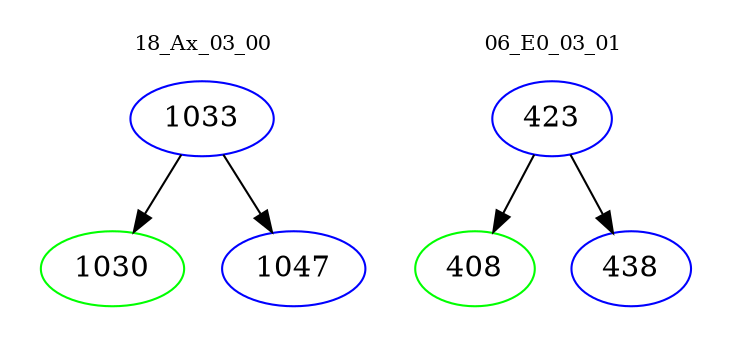 digraph{
subgraph cluster_0 {
color = white
label = "18_Ax_03_00";
fontsize=10;
T0_1033 [label="1033", color="blue"]
T0_1033 -> T0_1030 [color="black"]
T0_1030 [label="1030", color="green"]
T0_1033 -> T0_1047 [color="black"]
T0_1047 [label="1047", color="blue"]
}
subgraph cluster_1 {
color = white
label = "06_E0_03_01";
fontsize=10;
T1_423 [label="423", color="blue"]
T1_423 -> T1_408 [color="black"]
T1_408 [label="408", color="green"]
T1_423 -> T1_438 [color="black"]
T1_438 [label="438", color="blue"]
}
}
